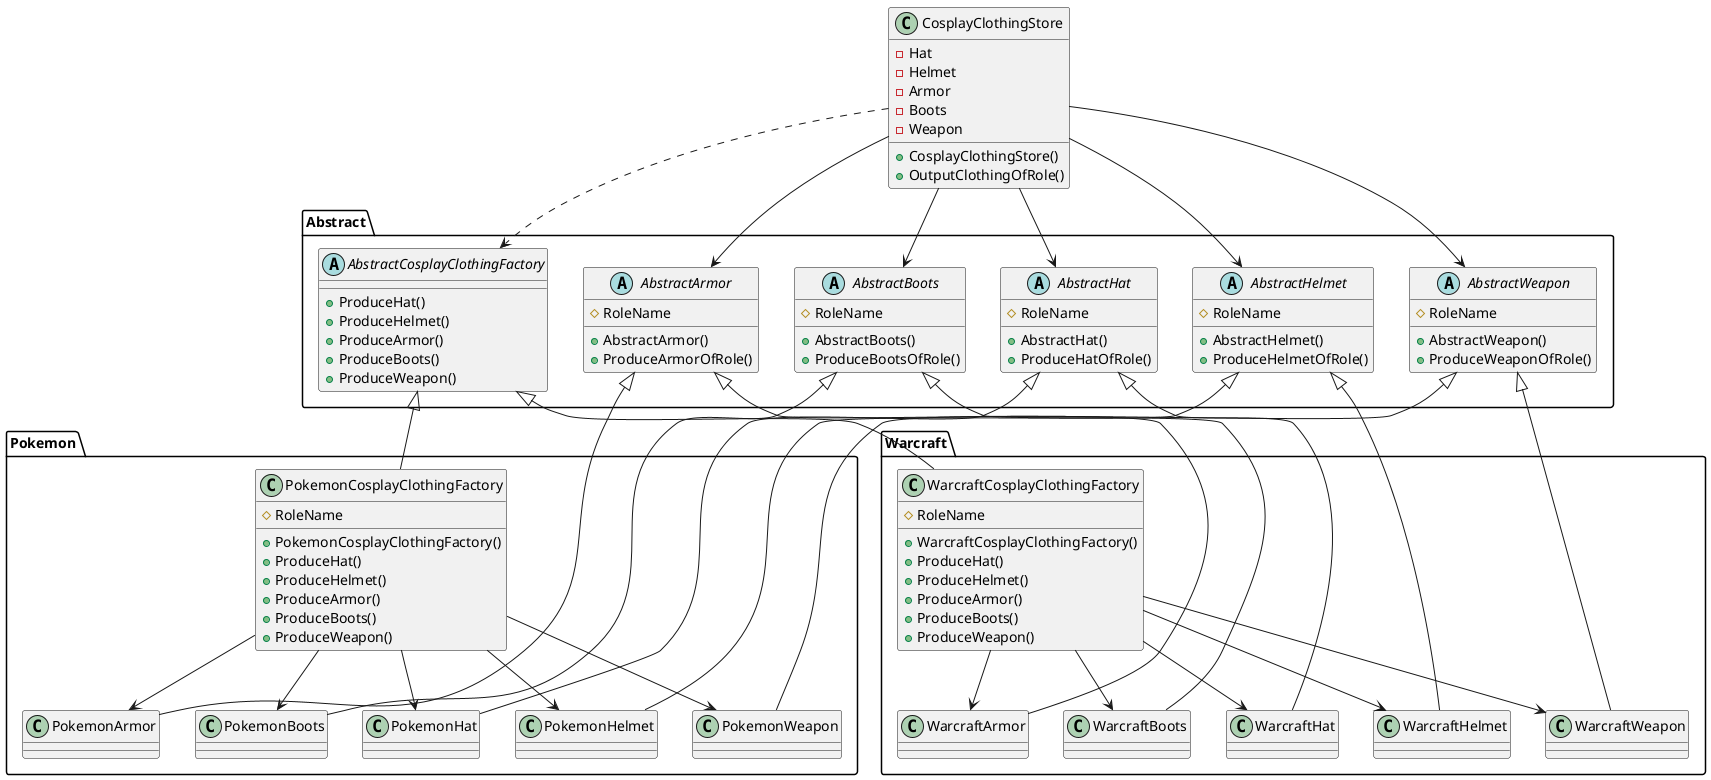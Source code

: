 @startuml Homework06ClassDiagram

package Abstract{
    abstract class AbstractCosplayClothingFactory {
        + ProduceHat()
        + ProduceHelmet()
        + ProduceArmor()
        + ProduceBoots()
        + ProduceWeapon()
    }

    abstract class AbstractArmor {
        # RoleName
        + AbstractArmor()
        + ProduceArmorOfRole()
    }

    abstract class AbstractBoots {
        # RoleName
        + AbstractBoots()
        + ProduceBootsOfRole()
    }

    abstract class AbstractHat {
        # RoleName
        + AbstractHat()
        + ProduceHatOfRole()
    }

    abstract class AbstractHelmet {
        # RoleName
        + AbstractHelmet()
        + ProduceHelmetOfRole()
    }

    abstract class AbstractWeapon {
        # RoleName
        + AbstractWeapon()
        + ProduceWeaponOfRole()
    }
}
package Pokemon{
    class PokemonCosplayClothingFactory {
        # RoleName
        + PokemonCosplayClothingFactory()
        + ProduceHat()
        + ProduceHelmet()
        + ProduceArmor()
        + ProduceBoots()
        + ProduceWeapon()
    }

    class PokemonArmor {
        
    }

    class PokemonBoots {
        
    }

    class PokemonHat {
        
    }

    class PokemonHelmet {
        
    }

    class PokemonWeapon {
        
    }
}

package Warcraft{
    class WarcraftCosplayClothingFactory {
        # RoleName
        + WarcraftCosplayClothingFactory()
        + ProduceHat()
        + ProduceHelmet()
        + ProduceArmor()
        + ProduceBoots()
        + ProduceWeapon()
    }

    class WarcraftArmor {
        
    }

    class WarcraftBoots {
        
    }

    class WarcraftHat {
        
    }

    class WarcraftHelmet {
        
    }

    class WarcraftWeapon {
        
    }
}

class CosplayClothingStore {
    - Hat
    - Helmet
    - Armor
    - Boots
    - Weapon
    + CosplayClothingStore()
    + OutputClothingOfRole()
}

AbstractCosplayClothingFactory <|-- PokemonCosplayClothingFactory
AbstractCosplayClothingFactory <|-- WarcraftCosplayClothingFactory

AbstractArmor <|-- PokemonArmor
AbstractBoots <|-- PokemonBoots
AbstractHat <|-- PokemonHat
AbstractHelmet <|-- PokemonHelmet
AbstractWeapon <|-- PokemonWeapon

AbstractArmor <|-- WarcraftArmor
AbstractBoots <|-- WarcraftBoots
AbstractHat <|-- WarcraftHat
AbstractHelmet <|-- WarcraftHelmet
AbstractWeapon <|-- WarcraftWeapon

PokemonCosplayClothingFactory --> PokemonArmor
PokemonCosplayClothingFactory --> PokemonBoots
PokemonCosplayClothingFactory --> PokemonHat
PokemonCosplayClothingFactory --> PokemonHelmet
PokemonCosplayClothingFactory --> PokemonWeapon

WarcraftCosplayClothingFactory --> WarcraftArmor
WarcraftCosplayClothingFactory --> WarcraftBoots
WarcraftCosplayClothingFactory --> WarcraftHat
WarcraftCosplayClothingFactory --> WarcraftHelmet
WarcraftCosplayClothingFactory --> WarcraftWeapon

CosplayClothingStore ..> AbstractCosplayClothingFactory
CosplayClothingStore --> AbstractArmor
CosplayClothingStore --> AbstractBoots
CosplayClothingStore --> AbstractHat
CosplayClothingStore --> AbstractHelmet
CosplayClothingStore --> AbstractWeapon
@enduml